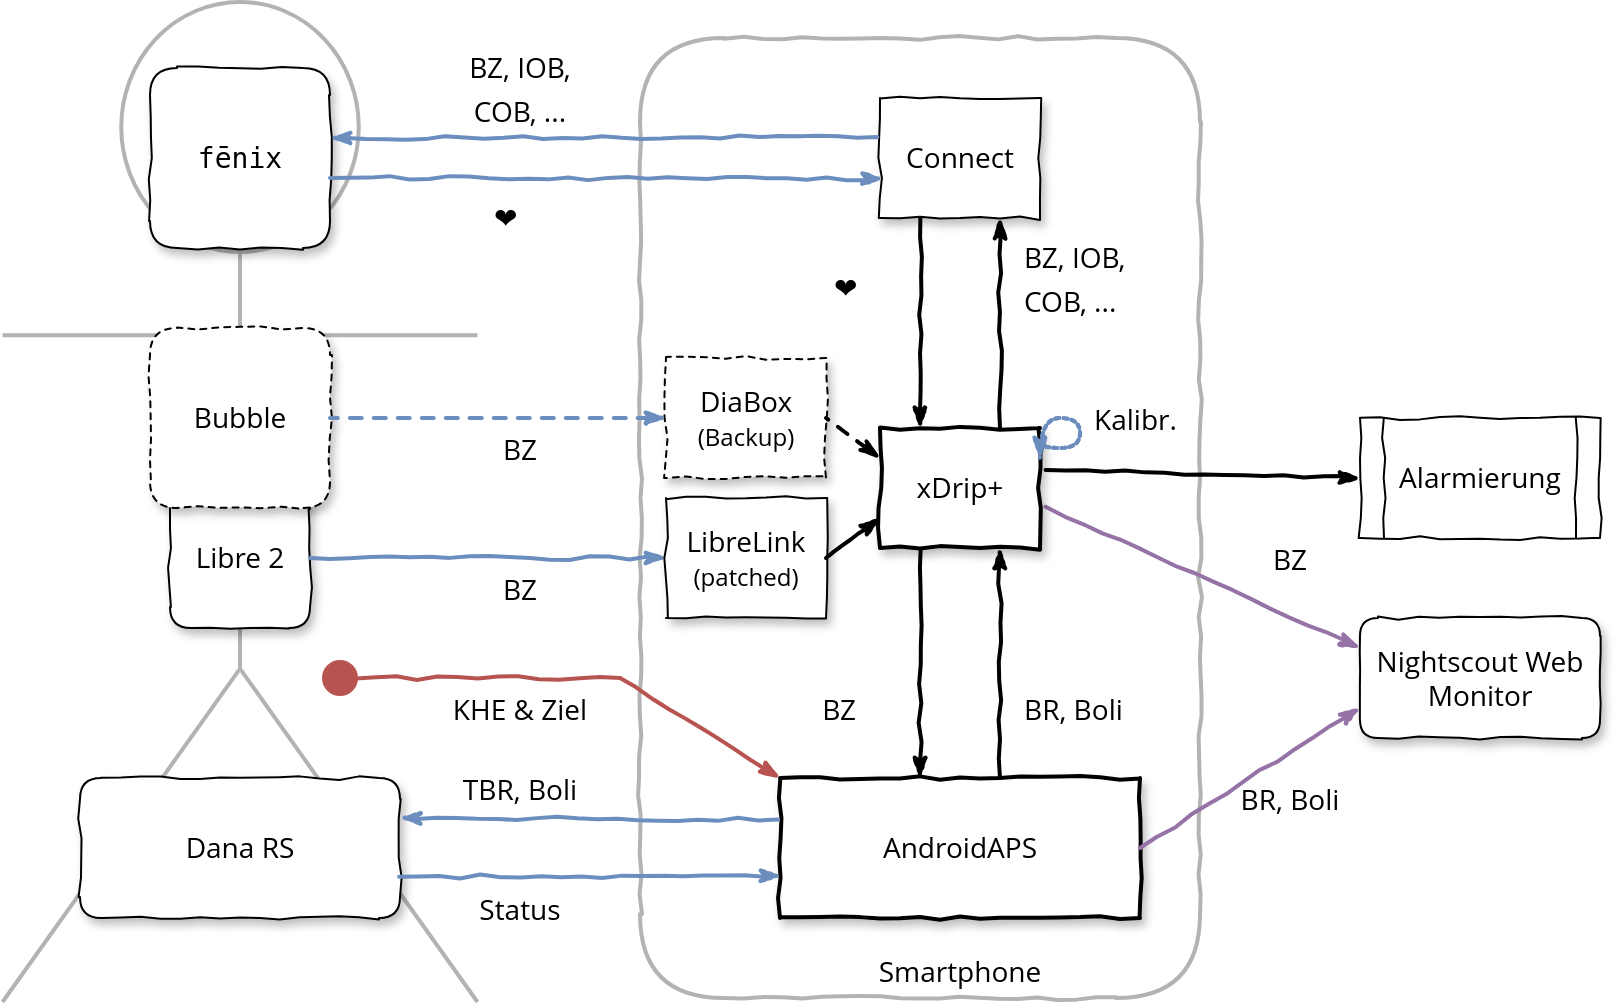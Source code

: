 <mxfile version="12.4.9" type="device"><diagram id="Yz3tfNfyq8O5Yn2ugdU0" name="Page-1"><mxGraphModel dx="1173" dy="759" grid="1" gridSize="10" guides="1" tooltips="1" connect="1" arrows="1" fold="1" page="1" pageScale="1" pageWidth="827" pageHeight="1169" math="0" shadow="0" extFonts="Open Sans^https://fonts.googleapis.com/css?family=Open+Sans"><root><mxCell id="0"/><mxCell id="1" parent="0"/><mxCell id="y2hj1xHR9uNsCievd58g-45" value="" style="shape=umlActor;verticalLabelPosition=bottom;labelBackgroundColor=#ffffff;verticalAlign=top;html=1;outlineConnect=0;fontFamily=Open Sans;fontSize=14;fontColor=#000000;strokeWidth=2;perimeterSpacing=0;shadow=0;strokeColor=#B3B3B3;" vertex="1" parent="1"><mxGeometry x="41.25" y="62" width="237.5" height="500" as="geometry"/></mxCell><mxCell id="y2hj1xHR9uNsCievd58g-1" value="" style="rounded=1;whiteSpace=wrap;html=1;comic=1;strokeColor=#B3B3B3;strokeWidth=2;" vertex="1" parent="1"><mxGeometry x="360" y="80" width="280" height="480" as="geometry"/></mxCell><mxCell id="y2hj1xHR9uNsCievd58g-57" value="Libre 2" style="rounded=1;whiteSpace=wrap;html=1;fontFamily=Open Sans;fontSize=14;flipH=0;shadow=1;comic=1;" vertex="1" parent="1"><mxGeometry x="125" y="305" width="70" height="70" as="geometry"/></mxCell><mxCell id="y2hj1xHR9uNsCievd58g-58" value="Bubble" style="rounded=1;whiteSpace=wrap;html=1;fontFamily=Open Sans;fontSize=14;flipH=0;shadow=1;comic=1;dashed=1;" vertex="1" parent="1"><mxGeometry x="115" y="225" width="90" height="90" as="geometry"/></mxCell><mxCell id="y2hj1xHR9uNsCievd58g-56" value="&lt;div style=&quot;font-family: &amp;quot;droid sans mono&amp;quot;, monospace, monospace, &amp;quot;droid sans fallback&amp;quot;; line-height: 19px; white-space: pre;&quot;&gt;fēnix&lt;/div&gt;" style="rounded=1;whiteSpace=wrap;html=1;fontFamily=Open Sans;fontSize=14;flipH=0;shadow=1;comic=1;labelBackgroundColor=none;fontColor=#000000;" vertex="1" parent="1"><mxGeometry x="115" y="95" width="90" height="90" as="geometry"/></mxCell><mxCell id="y2hj1xHR9uNsCievd58g-30" value="&lt;h1 class=&quot;char Zyyy U2764&quot; id=&quot;h1-display-char&quot; style=&quot;box-sizing: inherit; margin: 0.1em 0px; line-height: 1.5em; background-color: rgb(255, 255, 255); font-size: 14px;&quot;&gt;&lt;span style=&quot;font-weight: normal; font-size: 14px;&quot;&gt;&lt;font style=&quot;font-size: 14px; line-height: 100%;&quot;&gt;BZ, IOB,&lt;/font&gt;&lt;/span&gt;&lt;/h1&gt;&lt;h1 class=&quot;char Zyyy U2764&quot; id=&quot;h1-display-char&quot; style=&quot;box-sizing: inherit; margin: 0.1em 0px; line-height: 1.5em; background-color: rgb(255, 255, 255); font-size: 14px;&quot;&gt;&lt;span style=&quot;font-weight: normal; font-size: 14px;&quot;&gt;&lt;font style=&quot;font-size: 14px; line-height: 100%;&quot;&gt;COB, ...&lt;/font&gt;&lt;/span&gt;&lt;/h1&gt;" style="text;html=1;strokeColor=none;fillColor=none;align=left;verticalAlign=middle;rounded=0;fontColor=#000000;fontSize=14;fontFamily=Open Sans;spacing=2;whiteSpace=wrap;FType=g;" vertex="1" parent="1"><mxGeometry x="550" y="175" width="70" height="50" as="geometry"/></mxCell><mxCell id="y2hj1xHR9uNsCievd58g-2" value="Dana RS" style="rounded=1;whiteSpace=wrap;html=1;fontFamily=Open Sans;fontSize=14;flipH=0;shadow=1;comic=1;" vertex="1" parent="1"><mxGeometry x="80" y="450" width="160" height="70" as="geometry"/></mxCell><mxCell id="y2hj1xHR9uNsCievd58g-3" value="AndroidAPS" style="rounded=0;whiteSpace=wrap;html=1;fontFamily=Open Sans;fontSize=14;flipH=1;shadow=1;comic=1;strokeWidth=2;" vertex="1" parent="1"><mxGeometry x="430" y="450" width="180" height="70" as="geometry"/></mxCell><mxCell id="y2hj1xHR9uNsCievd58g-5" value="DiaBox&lt;br&gt;&lt;font style=&quot;font-size: 12px&quot;&gt;(Backup)&lt;/font&gt;" style="rounded=0;whiteSpace=wrap;html=1;dashed=1;fontFamily=Open Sans;fontSize=14;flipH=0;shadow=1;comic=1;" vertex="1" parent="1"><mxGeometry x="373" y="240" width="80" height="60" as="geometry"/></mxCell><mxCell id="y2hj1xHR9uNsCievd58g-9" style="rounded=0;orthogonalLoop=1;jettySize=auto;html=1;exitX=0;exitY=0.5;exitDx=0;exitDy=0;entryX=1;entryY=0.5;entryDx=0;entryDy=0;endArrow=none;endFill=0;strokeWidth=2;fillColor=#dae8fc;strokeColor=#6c8ebf;startArrow=classicThin;startFill=1;comic=1;" edge="1" parent="1" source="y2hj1xHR9uNsCievd58g-68" target="y2hj1xHR9uNsCievd58g-57"><mxGeometry relative="1" as="geometry"><mxPoint x="-50" y="460" as="sourcePoint"/><mxPoint x="200" y="340" as="targetPoint"/></mxGeometry></mxCell><mxCell id="y2hj1xHR9uNsCievd58g-14" value="Connect" style="rounded=0;whiteSpace=wrap;html=1;fontFamily=Open Sans;fontSize=14;shadow=1;comic=1;" vertex="1" parent="1"><mxGeometry x="480" y="110" width="80" height="60" as="geometry"/></mxCell><mxCell id="y2hj1xHR9uNsCievd58g-18" value="" style="html=1;endArrow=classicThin;endFill=1;strokeWidth=2;exitX=0.25;exitY=1;exitDx=0;exitDy=0;startArrow=none;startFill=0;entryX=0.25;entryY=0;entryDx=0;entryDy=0;comic=1;" edge="1" parent="1" source="y2hj1xHR9uNsCievd58g-14" target="y2hj1xHR9uNsCievd58g-4"><mxGeometry width="50" height="50" relative="1" as="geometry"><mxPoint x="530" y="380" as="sourcePoint"/><mxPoint x="520" y="310" as="targetPoint"/></mxGeometry></mxCell><mxCell id="y2hj1xHR9uNsCievd58g-19" value="" style="html=1;endArrow=none;endFill=0;strokeWidth=2;exitX=0.75;exitY=1;exitDx=0;exitDy=0;startArrow=classicThin;startFill=1;entryX=0.75;entryY=0;entryDx=0;entryDy=0;comic=1;" edge="1" parent="1" source="y2hj1xHR9uNsCievd58g-14" target="y2hj1xHR9uNsCievd58g-4"><mxGeometry width="50" height="50" relative="1" as="geometry"><mxPoint x="510" y="280" as="sourcePoint"/><mxPoint x="510" y="320" as="targetPoint"/></mxGeometry></mxCell><mxCell id="y2hj1xHR9uNsCievd58g-20" value="&lt;h1 class=&quot;char Zyyy U2764&quot; id=&quot;h1-display-char&quot; style=&quot;box-sizing: inherit ; margin: 0.1em 0px ; font-family: &amp;quot;times&amp;quot; , &amp;quot;times new roman&amp;quot; , serif , sans-serif , &amp;quot;emojisymbols&amp;quot; ; line-height: 1.5em ; background-color: rgb(255 , 255 , 255)&quot;&gt;&lt;span style=&quot;font-weight: normal&quot;&gt;&lt;font style=&quot;font-size: 14px ; line-height: 100%&quot;&gt;❤&amp;nbsp;👣&lt;/font&gt;&lt;/span&gt;&lt;/h1&gt;" style="text;html=1;strokeColor=none;fillColor=none;align=center;verticalAlign=middle;whiteSpace=wrap;rounded=0;fontColor=#000000;fontSize=14;" vertex="1" parent="1"><mxGeometry x="450" y="185" width="40" height="30" as="geometry"/></mxCell><mxCell id="y2hj1xHR9uNsCievd58g-22" value="" style="html=1;endArrow=none;endFill=0;strokeWidth=2;exitX=0.75;exitY=1;exitDx=0;exitDy=0;startArrow=classicThin;startFill=1;entryX=0.75;entryY=0;entryDx=0;entryDy=0;comic=1;" edge="1" parent="1" source="y2hj1xHR9uNsCievd58g-4"><mxGeometry width="50" height="50" relative="1" as="geometry"><mxPoint x="540" y="370" as="sourcePoint"/><mxPoint x="540" y="450" as="targetPoint"/></mxGeometry></mxCell><mxCell id="y2hj1xHR9uNsCievd58g-23" value="" style="html=1;endArrow=classicThin;endFill=1;strokeWidth=2;exitX=0.25;exitY=1;exitDx=0;exitDy=0;startArrow=none;startFill=0;entryX=0.25;entryY=0;entryDx=0;entryDy=0;comic=1;" edge="1" parent="1" source="y2hj1xHR9uNsCievd58g-4"><mxGeometry width="50" height="50" relative="1" as="geometry"><mxPoint x="500" y="370" as="sourcePoint"/><mxPoint x="500" y="450" as="targetPoint"/></mxGeometry></mxCell><mxCell id="y2hj1xHR9uNsCievd58g-26" style="edgeStyle=orthogonalEdgeStyle;rounded=0;orthogonalLoop=1;jettySize=auto;html=1;exitX=0;exitY=0.5;exitDx=0;exitDy=0;endArrow=none;endFill=0;curved=1;strokeWidth=2;fillColor=#dae8fc;strokeColor=#6c8ebf;startArrow=classicThin;startFill=1;dashed=1;comic=1;entryX=1;entryY=0.5;entryDx=0;entryDy=0;" edge="1" parent="1" source="y2hj1xHR9uNsCievd58g-5" target="y2hj1xHR9uNsCievd58g-58"><mxGeometry relative="1" as="geometry"><mxPoint x="-70" y="350" as="sourcePoint"/><mxPoint x="220" y="310" as="targetPoint"/></mxGeometry></mxCell><mxCell id="y2hj1xHR9uNsCievd58g-27" style="rounded=0;orthogonalLoop=1;jettySize=auto;html=1;exitX=0;exitY=0.25;exitDx=0;exitDy=0;endArrow=none;endFill=0;strokeWidth=2;fillColor=#dae8fc;strokeColor=#000000;startArrow=classicThin;startFill=1;dashed=1;comic=1;entryX=1;entryY=0.5;entryDx=0;entryDy=0;" edge="1" parent="1" source="y2hj1xHR9uNsCievd58g-4" target="y2hj1xHR9uNsCievd58g-5"><mxGeometry relative="1" as="geometry"><mxPoint x="650" y="280" as="sourcePoint"/><mxPoint x="473" y="282.766" as="targetPoint"/></mxGeometry></mxCell><mxCell id="y2hj1xHR9uNsCievd58g-28" value="&lt;h1 class=&quot;char Zyyy U2764&quot; id=&quot;h1-display-char&quot; style=&quot;box-sizing: inherit; margin: 0.1em 0px; font-family: times, &amp;quot;times new roman&amp;quot;, serif, sans-serif, emojisymbols; line-height: 1.5em;&quot;&gt;&lt;span style=&quot;font-weight: normal&quot;&gt;&lt;font style=&quot;font-size: 14px ; line-height: 100%&quot;&gt;❤&amp;nbsp;👣&lt;/font&gt;&lt;/span&gt;&lt;/h1&gt;" style="text;html=1;strokeColor=none;fillColor=none;align=center;verticalAlign=middle;whiteSpace=wrap;rounded=0;fontColor=#000000;fontSize=14;labelBackgroundColor=none;" vertex="1" parent="1"><mxGeometry x="280" y="150" width="40" height="30" as="geometry"/></mxCell><mxCell id="y2hj1xHR9uNsCievd58g-31" value="&lt;h1 class=&quot;char Zyyy U2764&quot; id=&quot;h1-display-char&quot; style=&quot;box-sizing: inherit; margin: 0.1em 0px; line-height: 1.5em; font-size: 14px;&quot;&gt;&lt;span style=&quot;font-weight: 400&quot;&gt;BZ&lt;/span&gt;&lt;/h1&gt;" style="text;html=1;strokeColor=none;fillColor=none;align=center;verticalAlign=middle;rounded=0;fontColor=#000000;fontSize=14;fontFamily=Open Sans;spacing=2;whiteSpace=wrap;FType=g;labelBackgroundColor=none;" vertex="1" parent="1"><mxGeometry x="265" y="340" width="70" height="30" as="geometry"/></mxCell><mxCell id="y2hj1xHR9uNsCievd58g-32" value="&lt;h1 class=&quot;char Zyyy U2764&quot; id=&quot;h1-display-char&quot; style=&quot;box-sizing: inherit; margin: 0.1em 0px; line-height: 1.5em; font-size: 14px;&quot;&gt;&lt;span style=&quot;font-weight: 400&quot;&gt;BZ&lt;/span&gt;&lt;/h1&gt;" style="text;html=1;strokeColor=none;fillColor=none;align=center;verticalAlign=middle;rounded=0;fontColor=#000000;fontSize=14;fontFamily=Open Sans;spacing=2;whiteSpace=wrap;FType=g;labelBackgroundColor=none;" vertex="1" parent="1"><mxGeometry x="265" y="270" width="70" height="30" as="geometry"/></mxCell><mxCell id="y2hj1xHR9uNsCievd58g-35" style="rounded=0;orthogonalLoop=1;jettySize=auto;html=1;exitX=0.997;exitY=0.698;exitDx=0;exitDy=0;endArrow=none;endFill=0;strokeWidth=2;fillColor=#dae8fc;strokeColor=#6c8ebf;startArrow=classicThin;startFill=1;comic=1;entryX=0.997;entryY=0.705;entryDx=0;entryDy=0;entryPerimeter=0;exitPerimeter=0;" edge="1" parent="1" source="y2hj1xHR9uNsCievd58g-3" target="y2hj1xHR9uNsCievd58g-2"><mxGeometry relative="1" as="geometry"><mxPoint x="410" y="500" as="sourcePoint"/><mxPoint x="240" y="500" as="targetPoint"/></mxGeometry></mxCell><mxCell id="y2hj1xHR9uNsCievd58g-36" style="rounded=0;orthogonalLoop=1;jettySize=auto;html=1;exitX=0;exitY=0.5;exitDx=0;exitDy=0;endArrow=none;endFill=0;strokeWidth=2;fillColor=#dae8fc;strokeColor=#6c8ebf;startArrow=classicThin;startFill=1;comic=1;entryX=1.005;entryY=0.297;entryDx=0;entryDy=0;entryPerimeter=0;" edge="1" parent="1" target="y2hj1xHR9uNsCievd58g-3"><mxGeometry relative="1" as="geometry"><mxPoint x="240" y="470" as="sourcePoint"/><mxPoint x="410" y="470" as="targetPoint"/></mxGeometry></mxCell><mxCell id="y2hj1xHR9uNsCievd58g-38" style="rounded=0;orthogonalLoop=1;jettySize=auto;html=1;exitX=0.017;exitY=0.672;exitDx=0;exitDy=0;entryX=1;entryY=0.5;entryDx=0;entryDy=0;endArrow=none;endFill=0;strokeWidth=2;fillColor=#dae8fc;strokeColor=#6c8ebf;startArrow=classicThin;startFill=1;comic=1;exitPerimeter=0;" edge="1" parent="1" source="y2hj1xHR9uNsCievd58g-14"><mxGeometry relative="1" as="geometry"><mxPoint x="460" y="150" as="sourcePoint"/><mxPoint x="205" y="150" as="targetPoint"/></mxGeometry></mxCell><mxCell id="y2hj1xHR9uNsCievd58g-40" style="rounded=0;orthogonalLoop=1;jettySize=auto;html=1;exitX=-0.017;exitY=0.328;exitDx=0;exitDy=0;entryX=1;entryY=0.5;entryDx=0;entryDy=0;endArrow=classicThin;endFill=1;strokeWidth=2;fillColor=#dae8fc;strokeColor=#6c8ebf;startArrow=none;startFill=0;comic=1;exitPerimeter=0;" edge="1" parent="1" source="y2hj1xHR9uNsCievd58g-14"><mxGeometry relative="1" as="geometry"><mxPoint x="460" y="130" as="sourcePoint"/><mxPoint x="205" y="130" as="targetPoint"/></mxGeometry></mxCell><mxCell id="y2hj1xHR9uNsCievd58g-41" value="&lt;h1 class=&quot;char Zyyy U2764&quot; id=&quot;h1-display-char&quot; style=&quot;box-sizing: inherit; margin: 0.1em 0px; line-height: 1.5em; font-size: 14px;&quot;&gt;&lt;span style=&quot;font-weight: 400&quot;&gt;TBR, Boli&lt;/span&gt;&lt;/h1&gt;" style="text;html=1;strokeColor=none;fillColor=none;align=center;verticalAlign=middle;rounded=0;fontColor=#000000;fontSize=14;fontFamily=Open Sans;spacing=2;whiteSpace=wrap;FType=g;labelBackgroundColor=none;" vertex="1" parent="1"><mxGeometry x="265" y="440" width="70" height="30" as="geometry"/></mxCell><mxCell id="y2hj1xHR9uNsCievd58g-42" value="&lt;h1 class=&quot;char Zyyy U2764&quot; id=&quot;h1-display-char&quot; style=&quot;box-sizing: inherit; margin: 0.1em 0px; line-height: 1.5em; font-size: 14px;&quot;&gt;&lt;span style=&quot;font-weight: 400&quot;&gt;Status&lt;/span&gt;&lt;/h1&gt;" style="text;html=1;strokeColor=none;fillColor=none;align=center;verticalAlign=middle;rounded=0;fontColor=#000000;fontSize=14;fontFamily=Open Sans;spacing=2;whiteSpace=wrap;FType=g;flipH=0;labelBackgroundColor=none;" vertex="1" parent="1"><mxGeometry x="240" y="500" width="120" height="30" as="geometry"/></mxCell><mxCell id="y2hj1xHR9uNsCievd58g-43" value="&lt;h1 class=&quot;char Zyyy U2764&quot; id=&quot;h1-display-char&quot; style=&quot;box-sizing: inherit ; margin: 0.1em 0px ; line-height: 1.5em ; font-size: 14px&quot;&gt;&lt;span style=&quot;font-weight: 400&quot;&gt;KHE &amp;amp; Ziel&lt;/span&gt;&lt;/h1&gt;" style="text;html=1;strokeColor=none;fillColor=none;align=center;verticalAlign=middle;rounded=0;fontColor=#000000;fontSize=14;fontFamily=Open Sans;spacing=2;whiteSpace=wrap;FType=g;labelBackgroundColor=none;" vertex="1" parent="1"><mxGeometry x="240" y="400" width="120" height="30" as="geometry"/></mxCell><mxCell id="y2hj1xHR9uNsCievd58g-44" style="rounded=0;orthogonalLoop=1;jettySize=auto;html=1;exitX=0;exitY=0;exitDx=0;exitDy=0;endArrow=none;endFill=0;strokeWidth=2;fillColor=#f8cecc;strokeColor=#b85450;startArrow=classicThin;startFill=1;comic=1;" edge="1" parent="1" source="y2hj1xHR9uNsCievd58g-3"><mxGeometry relative="1" as="geometry"><mxPoint x="590" y="530" as="sourcePoint"/><mxPoint x="350" y="400" as="targetPoint"/></mxGeometry></mxCell><mxCell id="y2hj1xHR9uNsCievd58g-53" value="Nightscout Web Monitor" style="rounded=1;whiteSpace=wrap;html=1;shadow=1;comic=1;strokeWidth=1;fontFamily=Open Sans;fontSize=14;fontColor=#000000;strokeColor=#000000;" vertex="1" parent="1"><mxGeometry x="720" y="370" width="120" height="60" as="geometry"/></mxCell><mxCell id="y2hj1xHR9uNsCievd58g-54" style="rounded=0;orthogonalLoop=1;jettySize=auto;html=1;exitX=0;exitY=0.25;exitDx=0;exitDy=0;endArrow=none;endFill=0;strokeWidth=2;fillColor=#e1d5e7;strokeColor=#9673a6;startArrow=classicThin;startFill=1;comic=1;entryX=1.035;entryY=0.656;entryDx=0;entryDy=0;entryPerimeter=0;" edge="1" parent="1" source="y2hj1xHR9uNsCievd58g-53" target="y2hj1xHR9uNsCievd58g-4"><mxGeometry relative="1" as="geometry"><mxPoint x="600" y="495" as="sourcePoint"/><mxPoint x="800" y="495" as="targetPoint"/></mxGeometry></mxCell><mxCell id="y2hj1xHR9uNsCievd58g-55" style="rounded=0;orthogonalLoop=1;jettySize=auto;html=1;exitX=0;exitY=0.75;exitDx=0;exitDy=0;endArrow=none;endFill=0;strokeWidth=2;fillColor=#e1d5e7;strokeColor=#9673a6;startArrow=classicThin;startFill=1;comic=1;entryX=1;entryY=0.5;entryDx=0;entryDy=0;" edge="1" parent="1" source="y2hj1xHR9uNsCievd58g-53" target="y2hj1xHR9uNsCievd58g-3"><mxGeometry relative="1" as="geometry"><mxPoint x="740" y="180" as="sourcePoint"/><mxPoint x="1050" y="400" as="targetPoint"/></mxGeometry></mxCell><mxCell id="y2hj1xHR9uNsCievd58g-59" value="&lt;h1 class=&quot;char Zyyy U2764&quot; id=&quot;h1-display-char&quot; style=&quot;box-sizing: inherit ; margin: 0.1em 0px ; line-height: 1.5em ; background-color: rgb(255 , 255 , 255) ; font-size: 14px&quot;&gt;&lt;span style=&quot;font-weight: normal ; font-size: 14px&quot;&gt;&lt;font style=&quot;font-size: 14px ; line-height: 100%&quot;&gt;BR, Boli&lt;/font&gt;&lt;/span&gt;&lt;/h1&gt;" style="text;html=1;strokeColor=none;fillColor=none;align=left;verticalAlign=middle;rounded=0;fontColor=#000000;fontSize=14;fontFamily=Open Sans;spacing=2;whiteSpace=wrap;FType=g;" vertex="1" parent="1"><mxGeometry x="550" y="390" width="70" height="50" as="geometry"/></mxCell><mxCell id="y2hj1xHR9uNsCievd58g-60" value="Smartphone" style="text;html=1;strokeColor=none;fillColor=none;align=center;verticalAlign=middle;whiteSpace=wrap;rounded=0;shadow=1;dashed=1;comic=1;fontFamily=Open Sans;fontSize=14;fontColor=#000000;" vertex="1" parent="1"><mxGeometry x="460" y="537" width="120" height="20" as="geometry"/></mxCell><mxCell id="y2hj1xHR9uNsCievd58g-61" style="rounded=0;orthogonalLoop=1;jettySize=auto;html=1;endArrow=none;endFill=0;strokeWidth=2;fillColor=#f8cecc;strokeColor=#b85450;startArrow=circle;startFill=1;comic=1;" edge="1" parent="1"><mxGeometry relative="1" as="geometry"><mxPoint x="200" y="400" as="sourcePoint"/><mxPoint x="350" y="400" as="targetPoint"/></mxGeometry></mxCell><mxCell id="y2hj1xHR9uNsCievd58g-29" value="&lt;h1 class=&quot;char Zyyy U2764&quot; id=&quot;h1-display-char&quot; style=&quot;box-sizing: inherit; margin: 0.1em 0px; line-height: 1.5em; font-size: 14px;&quot;&gt;&lt;span style=&quot;font-weight: normal; font-size: 14px;&quot;&gt;&lt;font style=&quot;font-size: 14px; line-height: 100%;&quot;&gt;BZ, IOB,&lt;/font&gt;&lt;/span&gt;&lt;/h1&gt;&lt;h1 class=&quot;char Zyyy U2764&quot; id=&quot;h1-display-char&quot; style=&quot;box-sizing: inherit; margin: 0.1em 0px; line-height: 1.5em; font-size: 14px;&quot;&gt;&lt;span style=&quot;font-weight: normal; font-size: 14px;&quot;&gt;&lt;font style=&quot;font-size: 14px; line-height: 100%;&quot;&gt;COB, ...&lt;/font&gt;&lt;/span&gt;&lt;/h1&gt;" style="text;html=1;fillColor=none;align=center;verticalAlign=middle;rounded=0;fontSize=14;fontFamily=Open Sans;spacing=2;whiteSpace=wrap;FType=g;labelBackgroundColor=none;" vertex="1" parent="1"><mxGeometry x="265" y="80" width="70" height="50" as="geometry"/></mxCell><mxCell id="y2hj1xHR9uNsCievd58g-62" value="&lt;h1 class=&quot;char Zyyy U2764&quot; id=&quot;h1-display-char&quot; style=&quot;box-sizing: inherit ; margin: 0.1em 0px ; line-height: 1.5em ; background-color: rgb(255 , 255 , 255) ; font-size: 14px&quot;&gt;&lt;span style=&quot;font-weight: normal ; font-size: 14px&quot;&gt;&lt;font style=&quot;font-size: 14px ; line-height: 100%&quot;&gt;BZ&lt;/font&gt;&lt;/span&gt;&lt;/h1&gt;" style="text;html=1;strokeColor=none;fillColor=none;align=right;verticalAlign=middle;rounded=0;fontColor=#000000;fontSize=14;fontFamily=Open Sans;spacing=2;whiteSpace=wrap;FType=g;" vertex="1" parent="1"><mxGeometry x="400" y="390" width="70" height="50" as="geometry"/></mxCell><mxCell id="y2hj1xHR9uNsCievd58g-63" value="&lt;h1 class=&quot;char Zyyy U2764&quot; id=&quot;h1-display-char&quot; style=&quot;box-sizing: inherit; margin: 0.1em 0px; line-height: 1.5em; font-size: 14px;&quot;&gt;&lt;span style=&quot;font-weight: 400&quot;&gt;BZ&lt;/span&gt;&lt;/h1&gt;" style="text;html=1;strokeColor=none;fillColor=none;align=center;verticalAlign=middle;rounded=0;fontColor=#000000;fontSize=14;fontFamily=Open Sans;spacing=2;whiteSpace=wrap;FType=g;labelBackgroundColor=none;" vertex="1" parent="1"><mxGeometry x="650" y="320" width="70" height="40" as="geometry"/></mxCell><mxCell id="y2hj1xHR9uNsCievd58g-64" value="&lt;h1 class=&quot;char Zyyy U2764&quot; id=&quot;h1-display-char&quot; style=&quot;box-sizing: inherit; margin: 0.1em 0px; line-height: 1.5em; font-size: 14px;&quot;&gt;&lt;span style=&quot;font-weight: normal ; font-size: 14px&quot;&gt;&lt;font style=&quot;font-size: 14px ; line-height: 100%&quot;&gt;BR, Boli&lt;/font&gt;&lt;/span&gt;&lt;/h1&gt;" style="text;html=1;strokeColor=none;fillColor=none;align=center;verticalAlign=middle;rounded=0;fontColor=#000000;fontSize=14;fontFamily=Open Sans;spacing=2;whiteSpace=wrap;FType=g;labelBackgroundColor=none;" vertex="1" parent="1"><mxGeometry x="650" y="440" width="70" height="40" as="geometry"/></mxCell><mxCell id="y2hj1xHR9uNsCievd58g-65" style="rounded=0;orthogonalLoop=1;jettySize=auto;html=1;exitX=1;exitY=0.25;exitDx=0;exitDy=0;entryX=1;entryY=0.25;entryDx=0;entryDy=0;endArrow=none;endFill=0;strokeWidth=2;fillColor=#dae8fc;strokeColor=#6c8ebf;startArrow=classicThin;startFill=1;comic=1;edgeStyle=orthogonalEdgeStyle;curved=1;dashed=1;dashPattern=1 1;" edge="1" parent="1" source="y2hj1xHR9uNsCievd58g-4" target="y2hj1xHR9uNsCievd58g-4"><mxGeometry relative="1" as="geometry"><mxPoint x="490" y="310" as="sourcePoint"/><mxPoint x="225" y="310" as="targetPoint"/><Array as="points"><mxPoint x="580" y="285"/><mxPoint x="580" y="270"/><mxPoint x="560" y="270"/></Array></mxGeometry></mxCell><mxCell id="y2hj1xHR9uNsCievd58g-4" value="xDrip+" style="rounded=0;whiteSpace=wrap;html=1;fontFamily=Open Sans;fontSize=14;shadow=1;comic=1;strokeWidth=2;" vertex="1" parent="1"><mxGeometry x="480" y="275" width="80" height="60" as="geometry"/></mxCell><mxCell id="y2hj1xHR9uNsCievd58g-66" value="&lt;h1 class=&quot;char Zyyy U2764&quot; id=&quot;h1-display-char&quot; style=&quot;box-sizing: inherit ; margin: 0.1em 0px ; line-height: 1.5em ; font-size: 14px&quot;&gt;&lt;span style=&quot;font-weight: 400&quot;&gt;Kalibr.&lt;/span&gt;&lt;/h1&gt;" style="text;html=1;strokeColor=none;fillColor=none;align=left;verticalAlign=middle;rounded=0;fontColor=#000000;fontSize=14;fontFamily=Open Sans;spacing=2;whiteSpace=wrap;FType=g;labelBackgroundColor=none;" vertex="1" parent="1"><mxGeometry x="585" y="255" width="70" height="30" as="geometry"/></mxCell><mxCell id="y2hj1xHR9uNsCievd58g-68" value="LibreLink&lt;br&gt;&lt;font style=&quot;font-size: 12px&quot;&gt;(patched)&lt;/font&gt;" style="rounded=0;whiteSpace=wrap;html=1;fontFamily=Open Sans;fontSize=14;shadow=1;comic=1;" vertex="1" parent="1"><mxGeometry x="373" y="310" width="80" height="60" as="geometry"/></mxCell><mxCell id="y2hj1xHR9uNsCievd58g-69" style="rounded=0;orthogonalLoop=1;jettySize=auto;html=1;exitX=0;exitY=0.75;exitDx=0;exitDy=0;endArrow=none;endFill=0;strokeWidth=2;fillColor=#dae8fc;strokeColor=#000000;startArrow=classicThin;startFill=1;comic=1;entryX=1;entryY=0.5;entryDx=0;entryDy=0;" edge="1" parent="1" source="y2hj1xHR9uNsCievd58g-4" target="y2hj1xHR9uNsCievd58g-68"><mxGeometry relative="1" as="geometry"><mxPoint x="490" y="295" as="sourcePoint"/><mxPoint x="463" y="280" as="targetPoint"/></mxGeometry></mxCell><mxCell id="y2hj1xHR9uNsCievd58g-73" style="rounded=0;orthogonalLoop=1;jettySize=auto;html=1;exitX=1;exitY=0.25;exitDx=0;exitDy=0;entryX=1;entryY=0.25;entryDx=0;entryDy=0;endArrow=none;endFill=0;strokeWidth=2;fillColor=#dae8fc;strokeColor=#6c8ebf;startArrow=classicThin;startFill=1;comic=1;edgeStyle=orthogonalEdgeStyle;curved=1;dashed=1;dashPattern=1 1;endSize=14;fontStyle=1" edge="1" parent="1"><mxGeometry relative="1" as="geometry"><mxPoint x="559.935" y="289.935" as="sourcePoint"/><mxPoint x="559.935" y="289.935" as="targetPoint"/><Array as="points"><mxPoint x="580" y="285"/><mxPoint x="580" y="270"/><mxPoint x="560" y="270"/></Array></mxGeometry></mxCell><mxCell id="y2hj1xHR9uNsCievd58g-75" value="Alarmierung" style="shape=process;whiteSpace=wrap;html=1;backgroundOutline=1;shadow=0;comic=1;labelBackgroundColor=none;strokeColor=#000000;strokeWidth=1;fillColor=none;fontFamily=Open Sans;fontSize=14;fontColor=#000000;align=center;" vertex="1" parent="1"><mxGeometry x="720" y="270" width="120" height="60" as="geometry"/></mxCell><mxCell id="y2hj1xHR9uNsCievd58g-76" value="" style="html=1;endArrow=none;endFill=0;strokeWidth=2;exitX=0;exitY=0.5;exitDx=0;exitDy=0;startArrow=classicThin;startFill=1;entryX=1.035;entryY=0.35;entryDx=0;entryDy=0;comic=1;entryPerimeter=0;" edge="1" parent="1" source="y2hj1xHR9uNsCievd58g-75" target="y2hj1xHR9uNsCievd58g-4"><mxGeometry width="50" height="50" relative="1" as="geometry"><mxPoint x="550" y="180" as="sourcePoint"/><mxPoint x="550" y="285" as="targetPoint"/></mxGeometry></mxCell></root></mxGraphModel></diagram></mxfile>